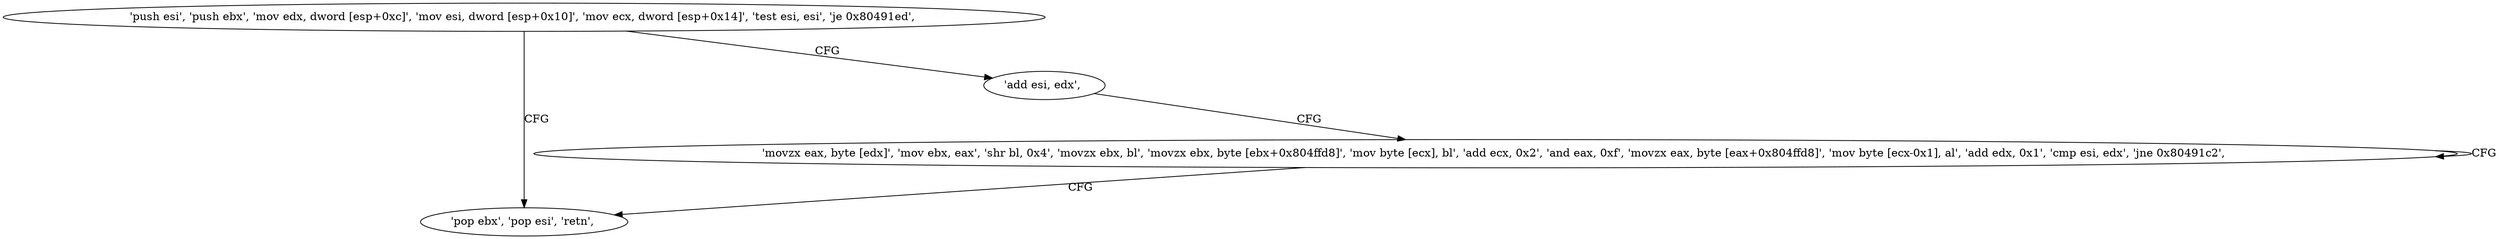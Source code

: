 digraph "func" {
"134517166" [label = "'push esi', 'push ebx', 'mov edx, dword [esp+0xc]', 'mov esi, dword [esp+0x10]', 'mov ecx, dword [esp+0x14]', 'test esi, esi', 'je 0x80491ed', " ]
"134517229" [label = "'pop ebx', 'pop esi', 'retn', " ]
"134517184" [label = "'add esi, edx', " ]
"134517186" [label = "'movzx eax, byte [edx]', 'mov ebx, eax', 'shr bl, 0x4', 'movzx ebx, bl', 'movzx ebx, byte [ebx+0x804ffd8]', 'mov byte [ecx], bl', 'add ecx, 0x2', 'and eax, 0xf', 'movzx eax, byte [eax+0x804ffd8]', 'mov byte [ecx-0x1], al', 'add edx, 0x1', 'cmp esi, edx', 'jne 0x80491c2', " ]
"134517166" -> "134517229" [ label = "CFG" ]
"134517166" -> "134517184" [ label = "CFG" ]
"134517184" -> "134517186" [ label = "CFG" ]
"134517186" -> "134517186" [ label = "CFG" ]
"134517186" -> "134517229" [ label = "CFG" ]
}
